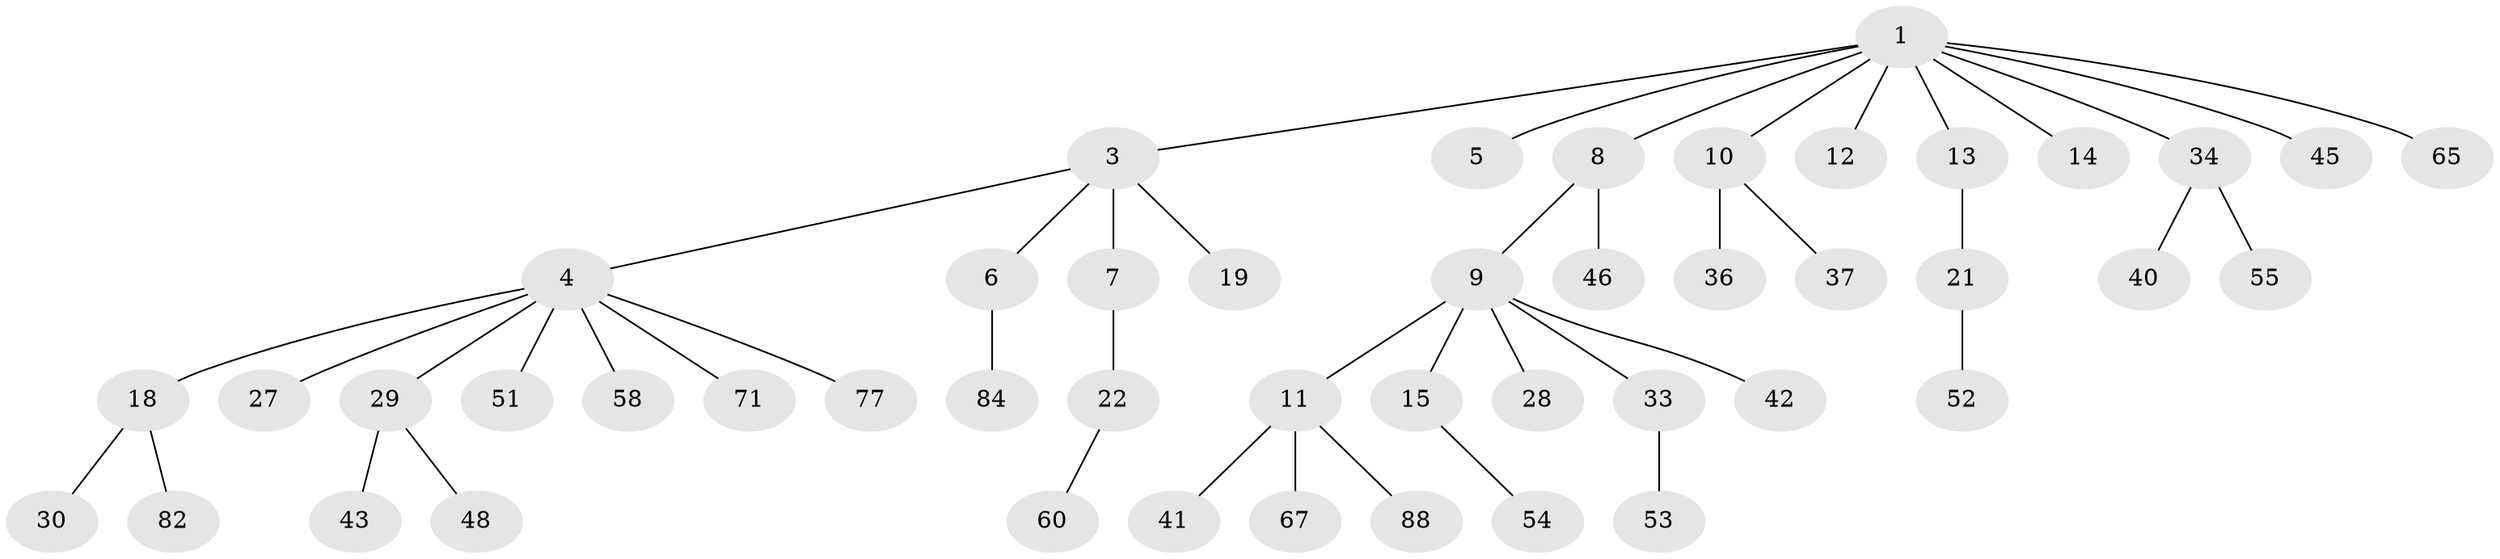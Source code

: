 // original degree distribution, {5: 0.042105263157894736, 7: 0.021052631578947368, 4: 0.031578947368421054, 1: 0.5157894736842106, 3: 0.11578947368421053, 2: 0.25263157894736843, 6: 0.021052631578947368}
// Generated by graph-tools (version 1.1) at 2025/15/03/09/25 04:15:23]
// undirected, 47 vertices, 46 edges
graph export_dot {
graph [start="1"]
  node [color=gray90,style=filled];
  1 [super="+2"];
  3 [super="+78+69"];
  4 [super="+17"];
  5;
  6 [super="+35"];
  7;
  8 [super="+24+56+81+16"];
  9;
  10;
  11 [super="+23"];
  12;
  13 [super="+62+25+26"];
  14 [super="+63"];
  15 [super="+68+32"];
  18;
  19;
  21;
  22;
  27 [super="+31+49"];
  28;
  29 [super="+64+38+47+57"];
  30;
  33 [super="+74"];
  34 [super="+44"];
  36;
  37;
  40;
  41;
  42;
  43;
  45 [super="+75"];
  46 [super="+93"];
  48 [super="+50"];
  51 [super="+73+76"];
  52;
  53 [super="+59"];
  54;
  55;
  58;
  60;
  65 [super="+72"];
  67;
  71;
  77;
  82;
  84;
  88;
  1 -- 10;
  1 -- 13;
  1 -- 14;
  1 -- 34;
  1 -- 65;
  1 -- 3;
  1 -- 5;
  1 -- 8;
  1 -- 12;
  1 -- 45;
  3 -- 4;
  3 -- 6;
  3 -- 7;
  3 -- 19;
  4 -- 27;
  4 -- 51;
  4 -- 18;
  4 -- 29;
  4 -- 71;
  4 -- 58;
  4 -- 77;
  6 -- 84;
  7 -- 22;
  8 -- 9;
  8 -- 46;
  9 -- 11;
  9 -- 15;
  9 -- 28;
  9 -- 33;
  9 -- 42;
  10 -- 36;
  10 -- 37;
  11 -- 88;
  11 -- 41;
  11 -- 67;
  13 -- 21;
  15 -- 54;
  18 -- 30;
  18 -- 82;
  21 -- 52;
  22 -- 60;
  29 -- 43;
  29 -- 48;
  33 -- 53;
  34 -- 40;
  34 -- 55;
}
